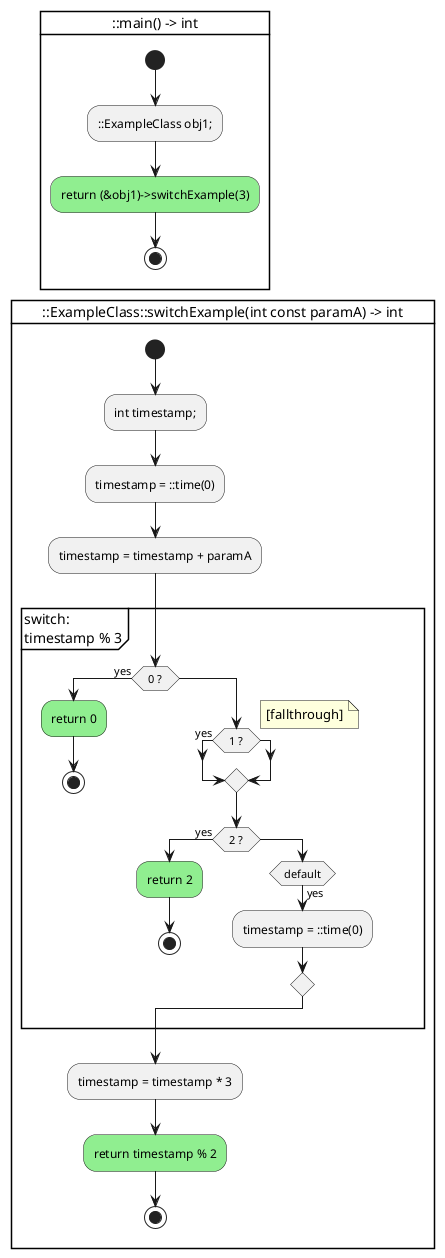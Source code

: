 @startuml

card "::main() -> int" {
    start
    :::ExampleClass obj1;;
    #lightgreen:return (&obj1)->switchExample(3);
    stop
}

card "::ExampleClass::switchExample(int const paramA) -> int" {
    start
    :int timestamp;;
    :timestamp = ::time(0);
    :timestamp = timestamp + paramA;

partition "switch:\ntimestamp % 3" {
    ' case: 0 fallthrough: False
    if ( 0 ? ) then (yes)
        #lightgreen:return 0;
        stop
    else
        ' case: 1 fallthrough: True
        if ( 1 ? ) then (yes)
        endif
        note right: [fallthrough]
        ' case: 2 fallthrough: False
        if ( 2 ? ) then (yes)
            #lightgreen:return 2;
            stop
        else
            ' case: None fallthrough: True
            if ( default ) then (yes)
                :timestamp = ::time(0);
            else
                -[hidden]->
            endif
        endif
    endif
}
    :timestamp = timestamp * 3;
    #lightgreen:return timestamp % 2;
    stop
}


@enduml
